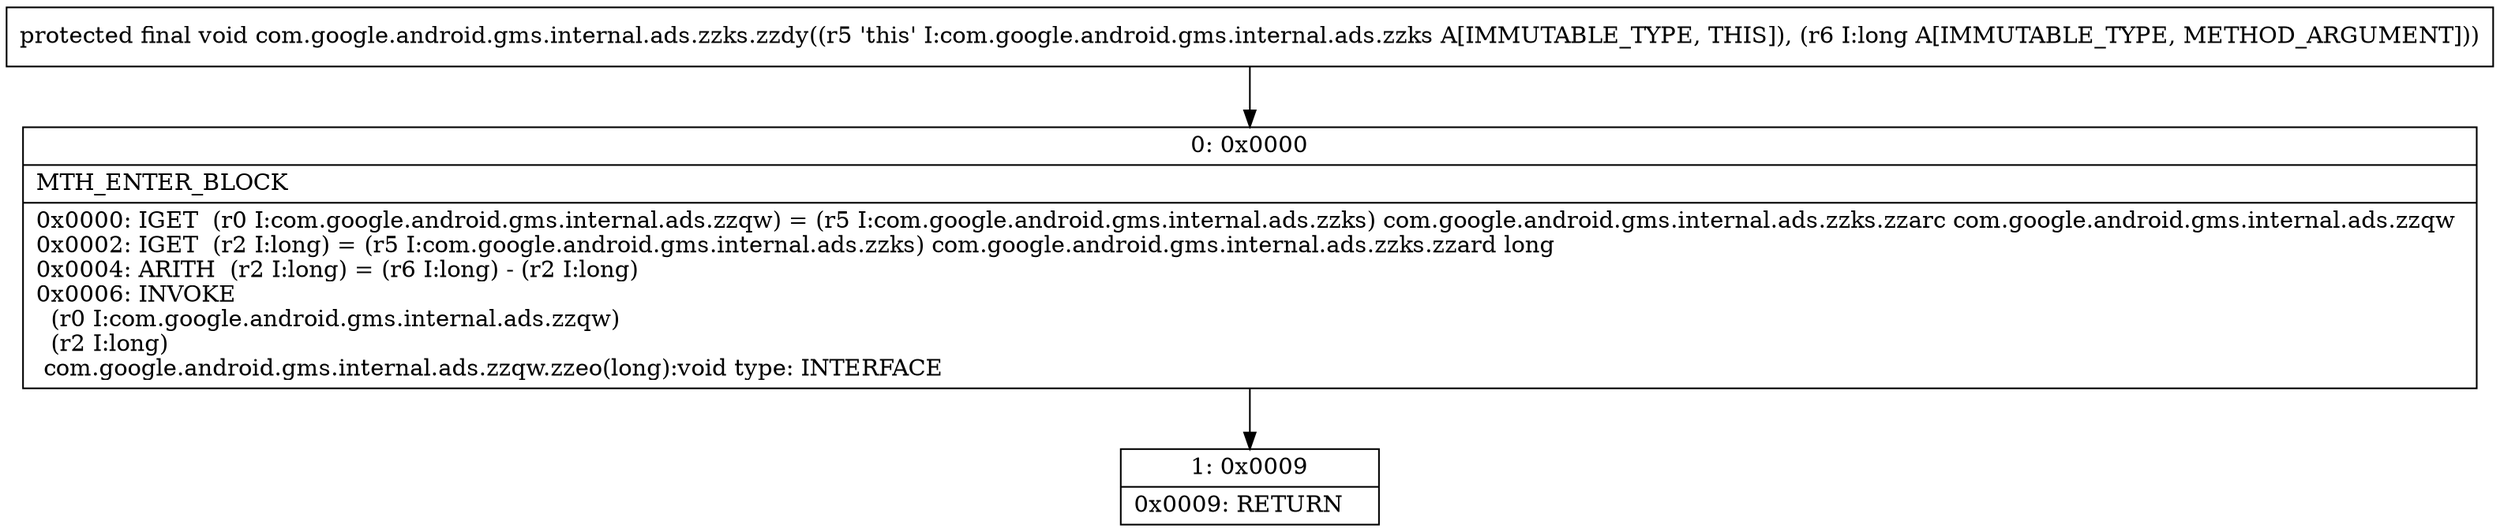 digraph "CFG forcom.google.android.gms.internal.ads.zzks.zzdy(J)V" {
Node_0 [shape=record,label="{0\:\ 0x0000|MTH_ENTER_BLOCK\l|0x0000: IGET  (r0 I:com.google.android.gms.internal.ads.zzqw) = (r5 I:com.google.android.gms.internal.ads.zzks) com.google.android.gms.internal.ads.zzks.zzarc com.google.android.gms.internal.ads.zzqw \l0x0002: IGET  (r2 I:long) = (r5 I:com.google.android.gms.internal.ads.zzks) com.google.android.gms.internal.ads.zzks.zzard long \l0x0004: ARITH  (r2 I:long) = (r6 I:long) \- (r2 I:long) \l0x0006: INVOKE  \l  (r0 I:com.google.android.gms.internal.ads.zzqw)\l  (r2 I:long)\l com.google.android.gms.internal.ads.zzqw.zzeo(long):void type: INTERFACE \l}"];
Node_1 [shape=record,label="{1\:\ 0x0009|0x0009: RETURN   \l}"];
MethodNode[shape=record,label="{protected final void com.google.android.gms.internal.ads.zzks.zzdy((r5 'this' I:com.google.android.gms.internal.ads.zzks A[IMMUTABLE_TYPE, THIS]), (r6 I:long A[IMMUTABLE_TYPE, METHOD_ARGUMENT])) }"];
MethodNode -> Node_0;
Node_0 -> Node_1;
}

